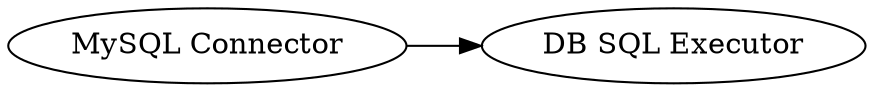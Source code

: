 digraph {
	"-892534125053449424_1" [label="MySQL Connector"]
	"-892534125053449424_2" [label="DB SQL Executor"]
	"-892534125053449424_1" -> "-892534125053449424_2"
	rankdir=LR
}
